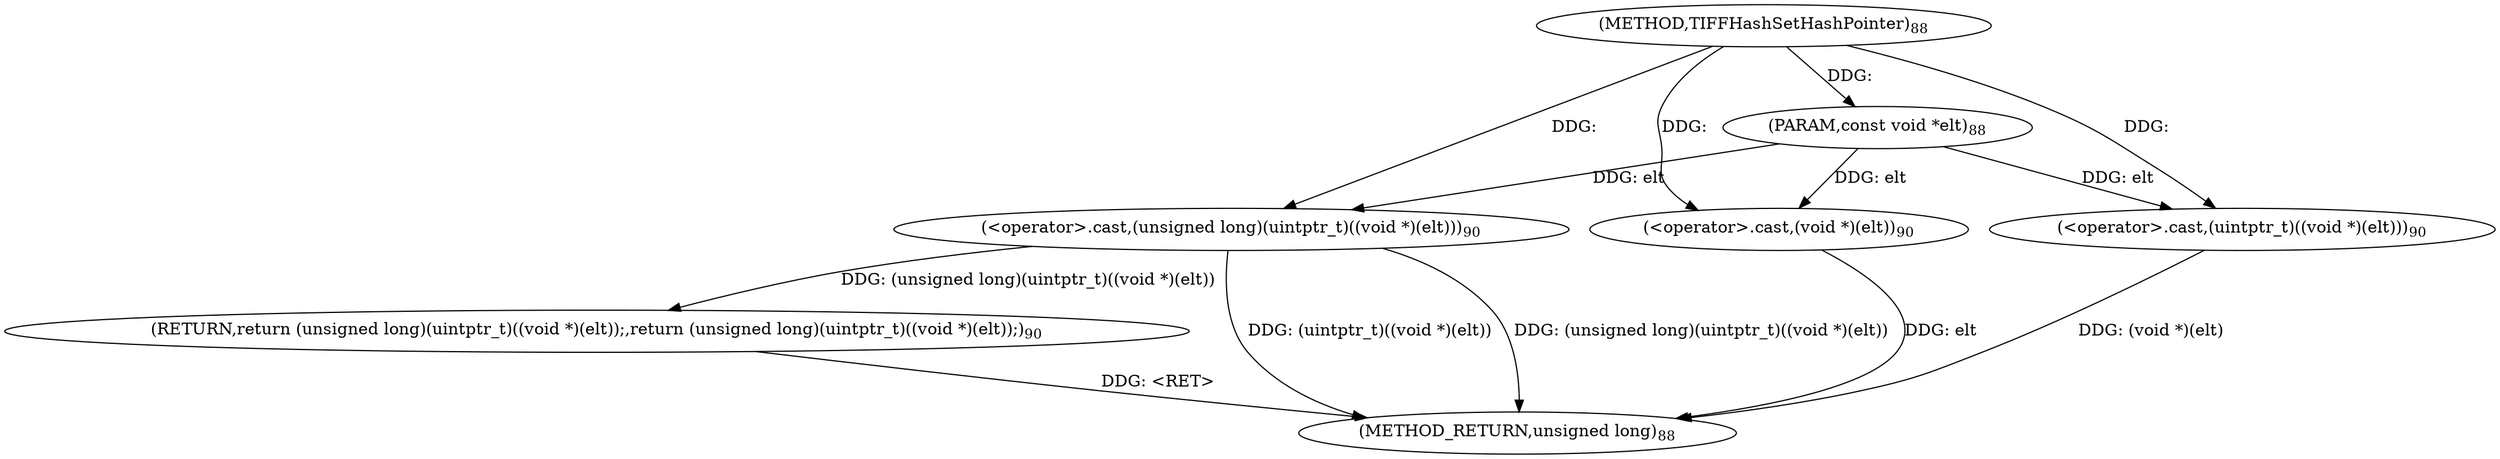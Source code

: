 digraph "TIFFHashSetHashPointer" {  
"4936" [label = <(METHOD,TIFFHashSetHashPointer)<SUB>88</SUB>> ]
"4947" [label = <(METHOD_RETURN,unsigned long)<SUB>88</SUB>> ]
"4937" [label = <(PARAM,const void *elt)<SUB>88</SUB>> ]
"4939" [label = <(RETURN,return (unsigned long)(uintptr_t)((void *)(elt));,return (unsigned long)(uintptr_t)((void *)(elt));)<SUB>90</SUB>> ]
"4940" [label = <(&lt;operator&gt;.cast,(unsigned long)(uintptr_t)((void *)(elt)))<SUB>90</SUB>> ]
"4942" [label = <(&lt;operator&gt;.cast,(uintptr_t)((void *)(elt)))<SUB>90</SUB>> ]
"4944" [label = <(&lt;operator&gt;.cast,(void *)(elt))<SUB>90</SUB>> ]
  "4939" -> "4947"  [ label = "DDG: &lt;RET&gt;"] 
  "4944" -> "4947"  [ label = "DDG: elt"] 
  "4942" -> "4947"  [ label = "DDG: (void *)(elt)"] 
  "4940" -> "4947"  [ label = "DDG: (uintptr_t)((void *)(elt))"] 
  "4940" -> "4947"  [ label = "DDG: (unsigned long)(uintptr_t)((void *)(elt))"] 
  "4936" -> "4937"  [ label = "DDG: "] 
  "4940" -> "4939"  [ label = "DDG: (unsigned long)(uintptr_t)((void *)(elt))"] 
  "4937" -> "4940"  [ label = "DDG: elt"] 
  "4936" -> "4940"  [ label = "DDG: "] 
  "4937" -> "4942"  [ label = "DDG: elt"] 
  "4936" -> "4942"  [ label = "DDG: "] 
  "4937" -> "4944"  [ label = "DDG: elt"] 
  "4936" -> "4944"  [ label = "DDG: "] 
}
